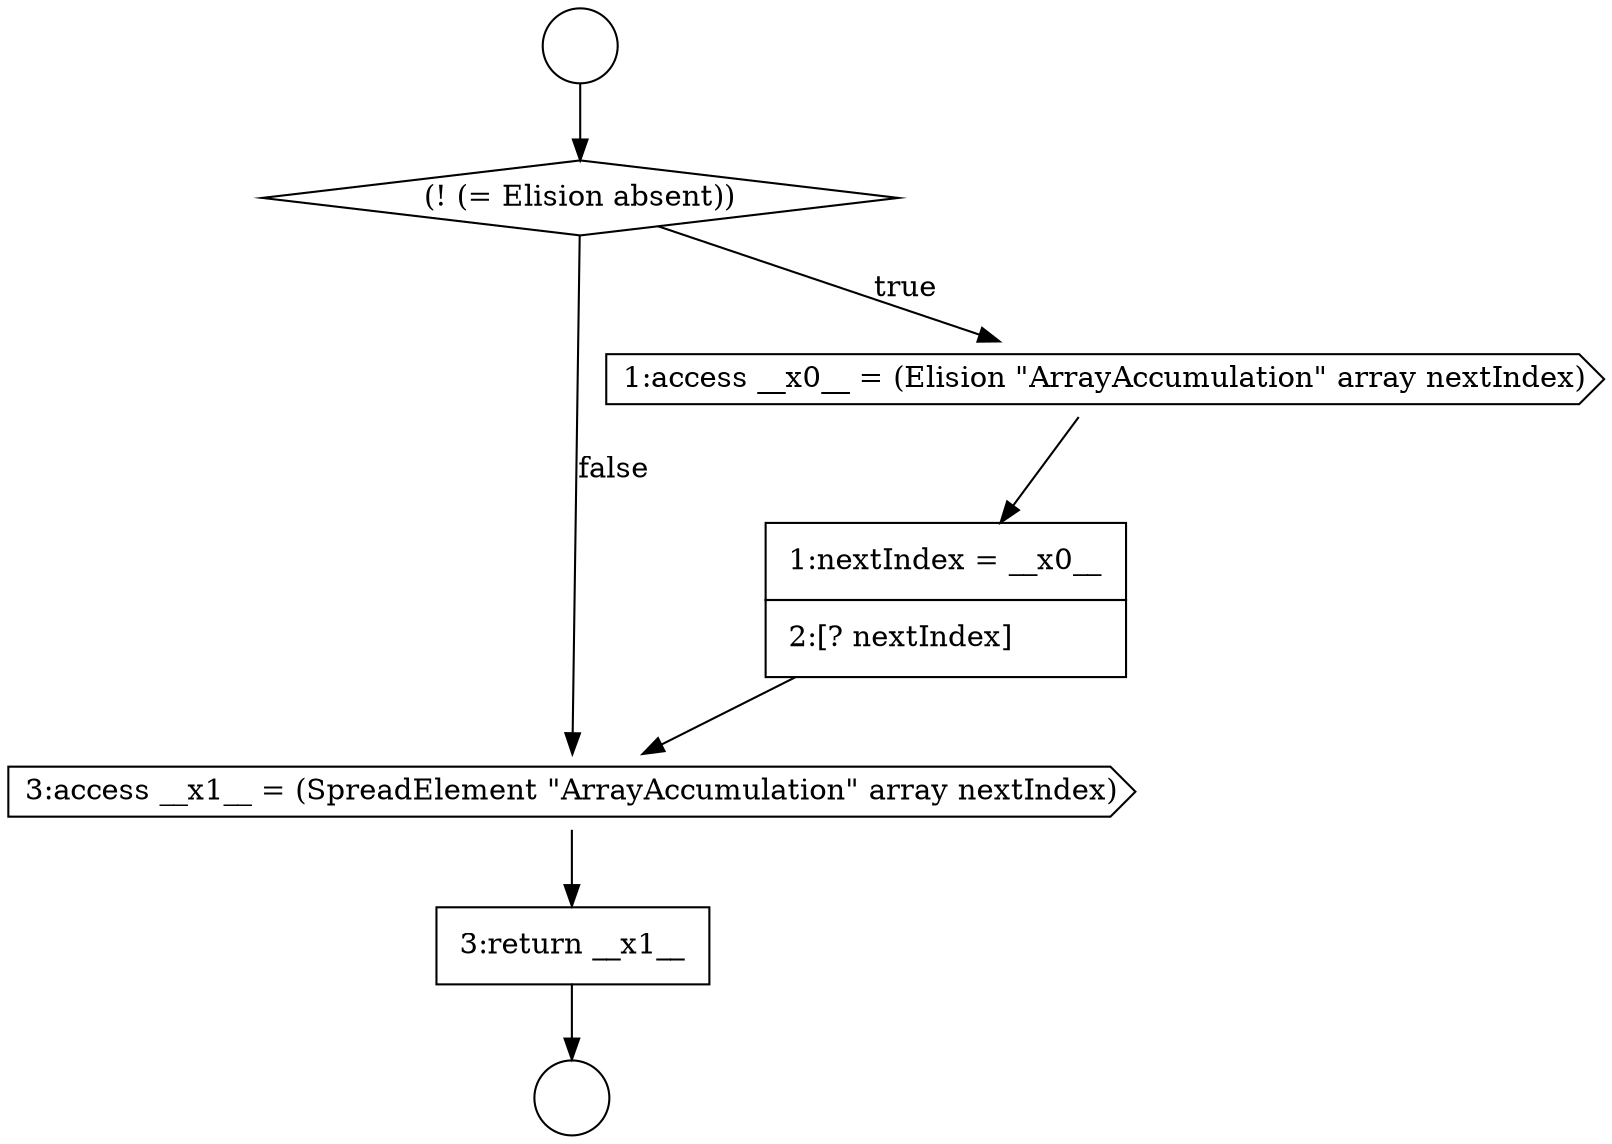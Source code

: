 digraph {
  node3883 [shape=cds, label=<<font color="black">3:access __x1__ = (SpreadElement &quot;ArrayAccumulation&quot; array nextIndex)</font>> color="black" fillcolor="white" style=filled]
  node3884 [shape=none, margin=0, label=<<font color="black">
    <table border="0" cellborder="1" cellspacing="0" cellpadding="10">
      <tr><td align="left">3:return __x1__</td></tr>
    </table>
  </font>> color="black" fillcolor="white" style=filled]
  node3881 [shape=cds, label=<<font color="black">1:access __x0__ = (Elision &quot;ArrayAccumulation&quot; array nextIndex)</font>> color="black" fillcolor="white" style=filled]
  node3879 [shape=circle label=" " color="black" fillcolor="white" style=filled]
  node3882 [shape=none, margin=0, label=<<font color="black">
    <table border="0" cellborder="1" cellspacing="0" cellpadding="10">
      <tr><td align="left">1:nextIndex = __x0__</td></tr>
      <tr><td align="left">2:[? nextIndex]</td></tr>
    </table>
  </font>> color="black" fillcolor="white" style=filled]
  node3880 [shape=diamond, label=<<font color="black">(! (= Elision absent))</font>> color="black" fillcolor="white" style=filled]
  node3878 [shape=circle label=" " color="black" fillcolor="white" style=filled]
  node3883 -> node3884 [ color="black"]
  node3882 -> node3883 [ color="black"]
  node3884 -> node3879 [ color="black"]
  node3878 -> node3880 [ color="black"]
  node3880 -> node3881 [label=<<font color="black">true</font>> color="black"]
  node3880 -> node3883 [label=<<font color="black">false</font>> color="black"]
  node3881 -> node3882 [ color="black"]
}
